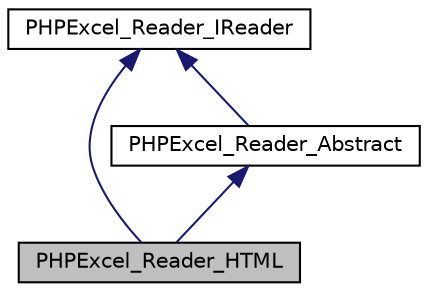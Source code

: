 digraph "PHPExcel_Reader_HTML"
{
  edge [fontname="Helvetica",fontsize="10",labelfontname="Helvetica",labelfontsize="10"];
  node [fontname="Helvetica",fontsize="10",shape=record];
  Node0 [label="PHPExcel_Reader_HTML",height=0.2,width=0.4,color="black", fillcolor="grey75", style="filled", fontcolor="black"];
  Node1 -> Node0 [dir="back",color="midnightblue",fontsize="10",style="solid",fontname="Helvetica"];
  Node1 [label="PHPExcel_Reader_Abstract",height=0.2,width=0.4,color="black", fillcolor="white", style="filled",URL="$class_p_h_p_excel___reader___abstract.html"];
  Node2 -> Node1 [dir="back",color="midnightblue",fontsize="10",style="solid",fontname="Helvetica"];
  Node2 [label="PHPExcel_Reader_IReader",height=0.2,width=0.4,color="black", fillcolor="white", style="filled",URL="$interface_p_h_p_excel___reader___i_reader.html"];
  Node2 -> Node0 [dir="back",color="midnightblue",fontsize="10",style="solid",fontname="Helvetica"];
}
